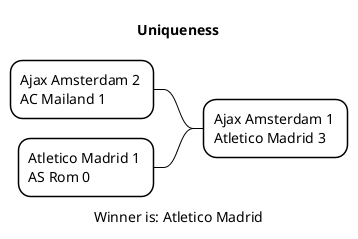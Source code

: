 @startmindmap Uniqueness.png
    <style>
    mindmapDiagram{
        node{
            BackgroundColor White

        }
        LineColor Black
    }
    </style>
title Uniqueness

- Ajax Amsterdam 1 \nAtletico Madrid 3

-- Ajax Amsterdam 2 \nAC Mailand 1

-- Atletico Madrid 1 \nAS Rom 0
caption Winner is: Atletico Madrid
@endmindmap
